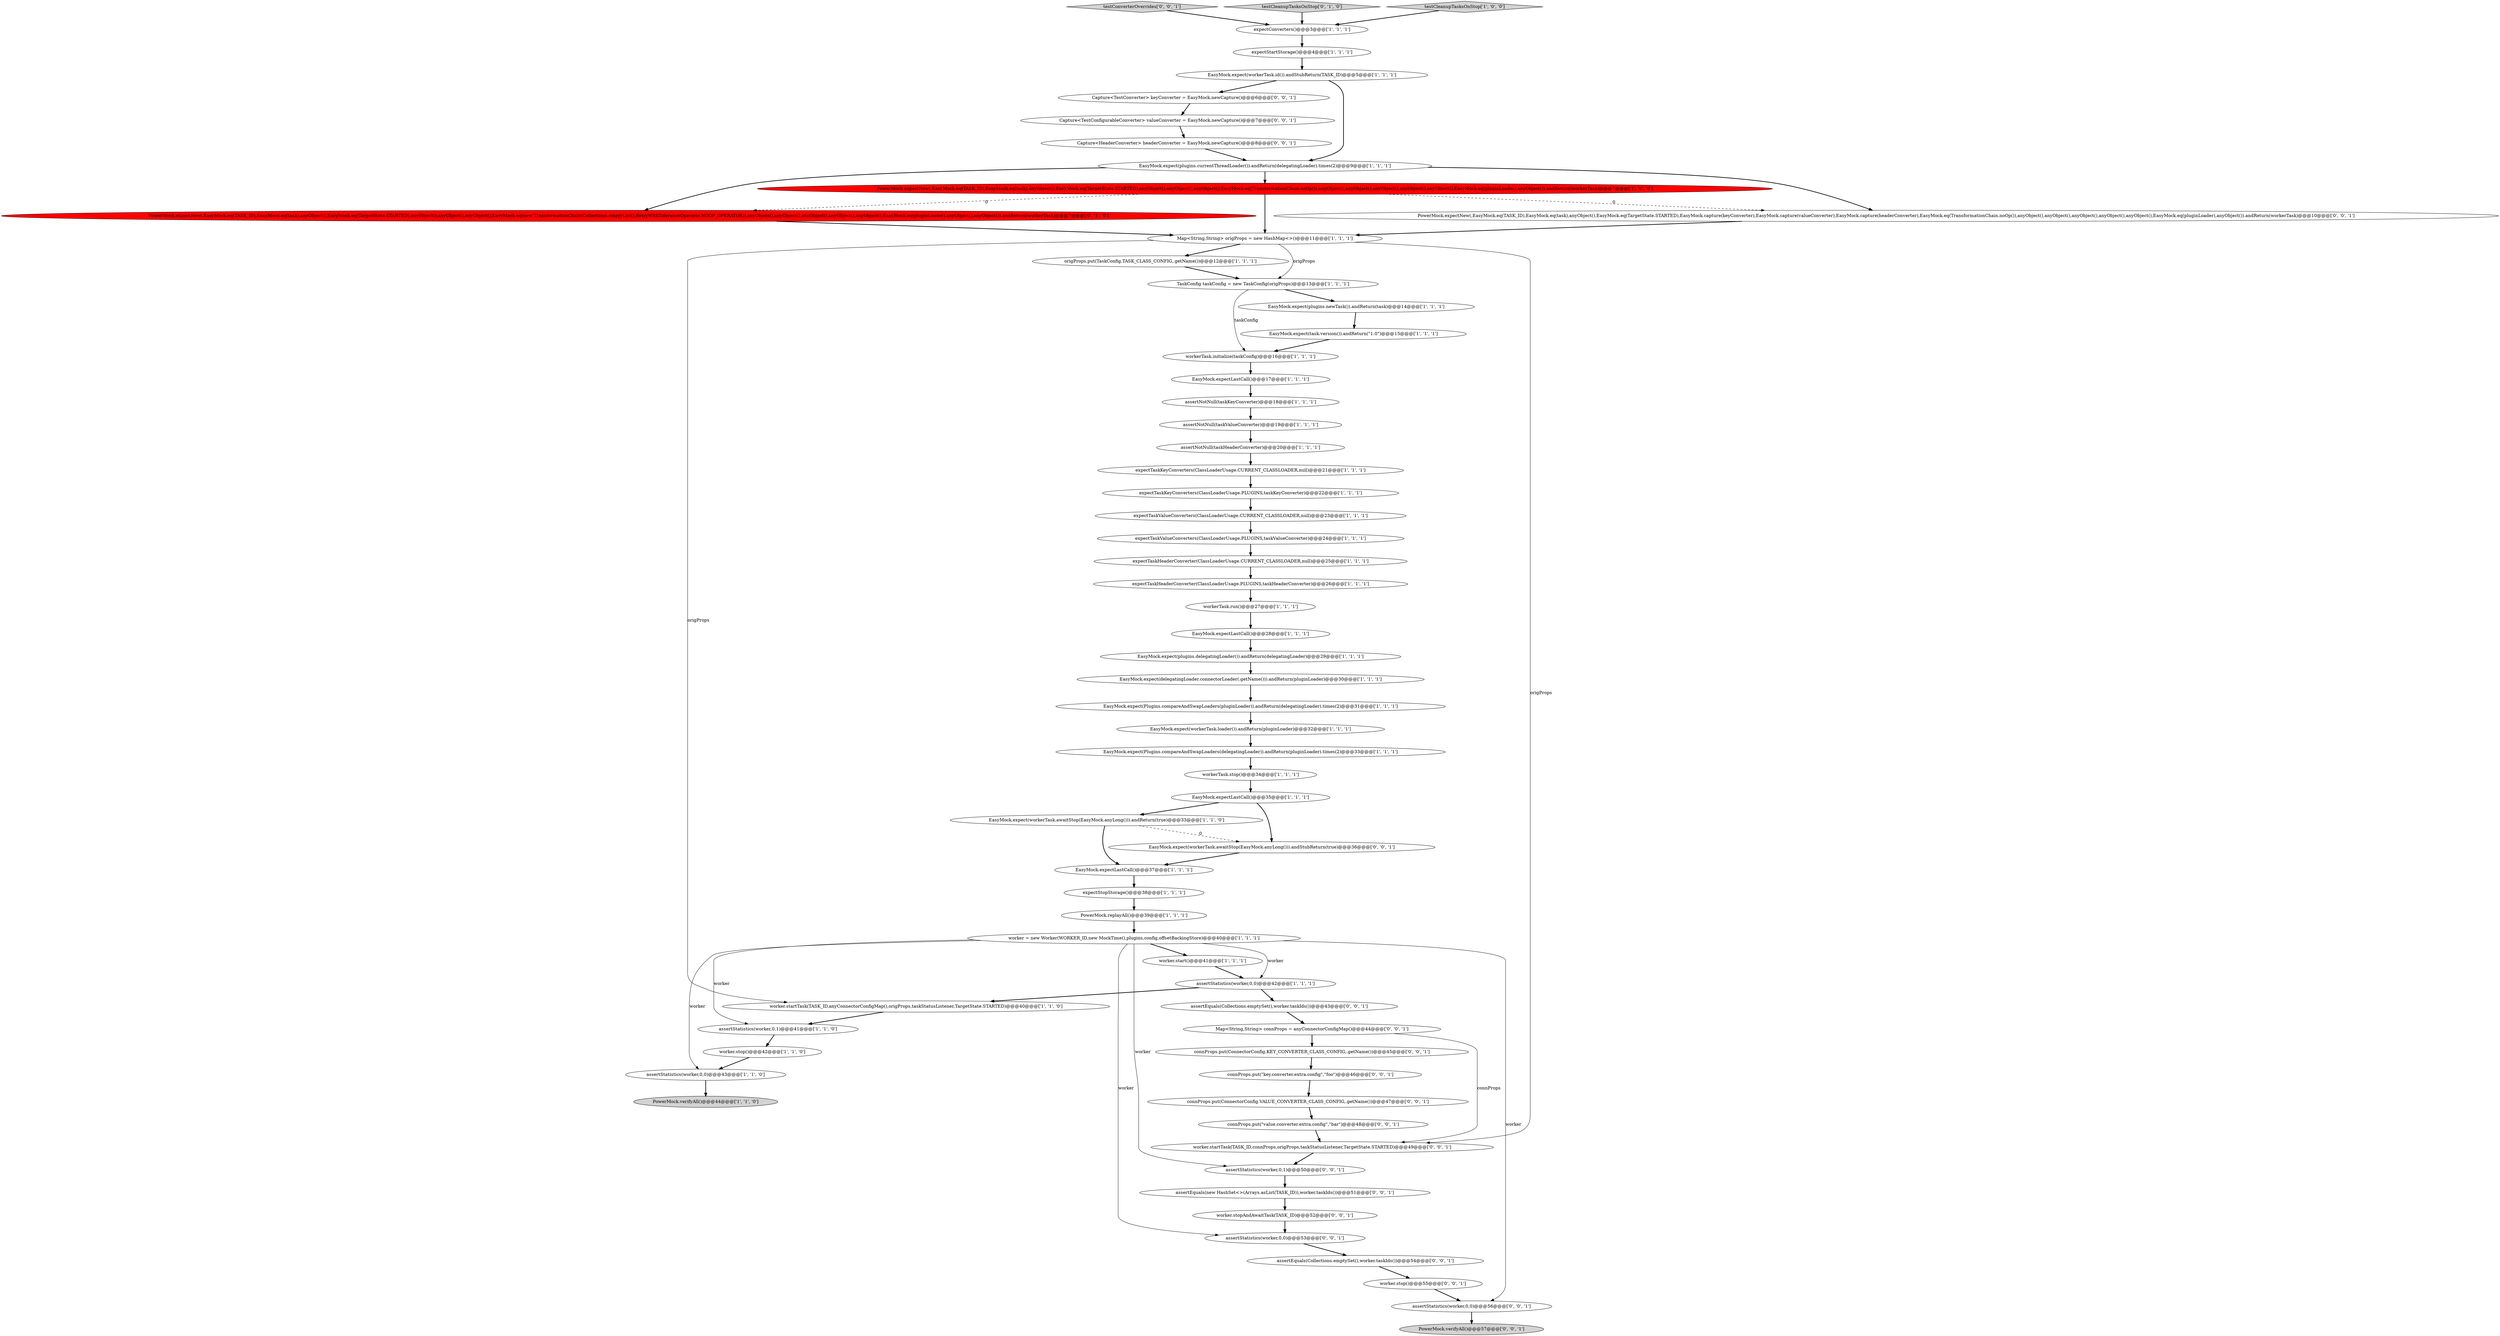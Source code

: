 digraph {
12 [style = filled, label = "PowerMock.expectNew(,EasyMock.eq(TASK_ID),EasyMock.eq(task),anyObject(),EasyMock.eq(TargetState.STARTED),anyObject(),anyObject(),anyObject(),EasyMock.eq(TransformationChain.noOp()),anyObject(),anyObject(),anyObject(),anyObject(),anyObject(),EasyMock.eq(pluginLoader),anyObject()).andReturn(workerTask)@@@7@@@['1', '0', '0']", fillcolor = red, shape = ellipse image = "AAA1AAABBB1BBB"];
45 [style = filled, label = "connProps.put(ConnectorConfig.KEY_CONVERTER_CLASS_CONFIG,.getName())@@@45@@@['0', '0', '1']", fillcolor = white, shape = ellipse image = "AAA0AAABBB3BBB"];
24 [style = filled, label = "expectTaskKeyConverters(ClassLoaderUsage.PLUGINS,taskKeyConverter)@@@22@@@['1', '1', '1']", fillcolor = white, shape = ellipse image = "AAA0AAABBB1BBB"];
5 [style = filled, label = "expectTaskValueConverters(ClassLoaderUsage.CURRENT_CLASSLOADER,null)@@@23@@@['1', '1', '1']", fillcolor = white, shape = ellipse image = "AAA0AAABBB1BBB"];
52 [style = filled, label = "worker.stop()@@@55@@@['0', '0', '1']", fillcolor = white, shape = ellipse image = "AAA0AAABBB3BBB"];
55 [style = filled, label = "Capture<TestConverter> keyConverter = EasyMock.newCapture()@@@6@@@['0', '0', '1']", fillcolor = white, shape = ellipse image = "AAA0AAABBB3BBB"];
21 [style = filled, label = "EasyMock.expectLastCall()@@@37@@@['1', '1', '1']", fillcolor = white, shape = ellipse image = "AAA0AAABBB1BBB"];
50 [style = filled, label = "testConverterOverrides['0', '0', '1']", fillcolor = lightgray, shape = diamond image = "AAA0AAABBB3BBB"];
57 [style = filled, label = "Map<String,String> connProps = anyConnectorConfigMap()@@@44@@@['0', '0', '1']", fillcolor = white, shape = ellipse image = "AAA0AAABBB3BBB"];
65 [style = filled, label = "assertStatistics(worker,0,0)@@@56@@@['0', '0', '1']", fillcolor = white, shape = ellipse image = "AAA0AAABBB3BBB"];
35 [style = filled, label = "assertStatistics(worker,0,0)@@@43@@@['1', '1', '0']", fillcolor = white, shape = ellipse image = "AAA0AAABBB1BBB"];
46 [style = filled, label = "connProps.put(\"key.converter.extra.config\",\"foo\")@@@46@@@['0', '0', '1']", fillcolor = white, shape = ellipse image = "AAA0AAABBB3BBB"];
1 [style = filled, label = "assertStatistics(worker,0,1)@@@41@@@['1', '1', '0']", fillcolor = white, shape = ellipse image = "AAA0AAABBB1BBB"];
38 [style = filled, label = "worker = new Worker(WORKER_ID,new MockTime(),plugins,config,offsetBackingStore)@@@40@@@['1', '1', '1']", fillcolor = white, shape = ellipse image = "AAA0AAABBB1BBB"];
47 [style = filled, label = "PowerMock.expectNew(,EasyMock.eq(TASK_ID),EasyMock.eq(task),anyObject(),EasyMock.eq(TargetState.STARTED),EasyMock.capture(keyConverter),EasyMock.capture(valueConverter),EasyMock.capture(headerConverter),EasyMock.eq(TransformationChain.noOp()),anyObject(),anyObject(),anyObject(),anyObject(),anyObject(),EasyMock.eq(pluginLoader),anyObject()).andReturn(workerTask)@@@10@@@['0', '0', '1']", fillcolor = white, shape = ellipse image = "AAA0AAABBB3BBB"];
23 [style = filled, label = "expectStopStorage()@@@38@@@['1', '1', '1']", fillcolor = white, shape = ellipse image = "AAA0AAABBB1BBB"];
15 [style = filled, label = "expectTaskValueConverters(ClassLoaderUsage.PLUGINS,taskValueConverter)@@@24@@@['1', '1', '1']", fillcolor = white, shape = ellipse image = "AAA0AAABBB1BBB"];
39 [style = filled, label = "expectStartStorage()@@@4@@@['1', '1', '1']", fillcolor = white, shape = ellipse image = "AAA0AAABBB1BBB"];
2 [style = filled, label = "EasyMock.expect(Plugins.compareAndSwapLoaders(pluginLoader)).andReturn(delegatingLoader).times(2)@@@31@@@['1', '1', '1']", fillcolor = white, shape = ellipse image = "AAA0AAABBB1BBB"];
62 [style = filled, label = "worker.stopAndAwaitTask(TASK_ID)@@@52@@@['0', '0', '1']", fillcolor = white, shape = ellipse image = "AAA0AAABBB3BBB"];
54 [style = filled, label = "assertEquals(new HashSet<>(Arrays.asList(TASK_ID)),worker.taskIds())@@@51@@@['0', '0', '1']", fillcolor = white, shape = ellipse image = "AAA0AAABBB3BBB"];
25 [style = filled, label = "TaskConfig taskConfig = new TaskConfig(origProps)@@@13@@@['1', '1', '1']", fillcolor = white, shape = ellipse image = "AAA0AAABBB1BBB"];
53 [style = filled, label = "assertEquals(Collections.emptySet(),worker.taskIds())@@@43@@@['0', '0', '1']", fillcolor = white, shape = ellipse image = "AAA0AAABBB3BBB"];
37 [style = filled, label = "EasyMock.expect(plugins.newTask()).andReturn(task)@@@14@@@['1', '1', '1']", fillcolor = white, shape = ellipse image = "AAA0AAABBB1BBB"];
22 [style = filled, label = "EasyMock.expect(plugins.delegatingLoader()).andReturn(delegatingLoader)@@@29@@@['1', '1', '1']", fillcolor = white, shape = ellipse image = "AAA0AAABBB1BBB"];
64 [style = filled, label = "connProps.put(\"value.converter.extra.config\",\"bar\")@@@48@@@['0', '0', '1']", fillcolor = white, shape = ellipse image = "AAA0AAABBB3BBB"];
4 [style = filled, label = "origProps.put(TaskConfig.TASK_CLASS_CONFIG,.getName())@@@12@@@['1', '1', '1']", fillcolor = white, shape = ellipse image = "AAA0AAABBB1BBB"];
36 [style = filled, label = "worker.stop()@@@42@@@['1', '1', '0']", fillcolor = white, shape = ellipse image = "AAA0AAABBB1BBB"];
43 [style = filled, label = "PowerMock.expectNew(,EasyMock.eq(TASK_ID),EasyMock.eq(task),anyObject(),EasyMock.eq(TargetState.STARTED),anyObject(),anyObject(),anyObject(),EasyMock.eq(new TransformationChain(Collections.emptyList(),RetryWithToleranceOperator.NOOP_OPERATOR)),anyObject(),anyObject(),anyObject(),anyObject(),anyObject(),EasyMock.eq(pluginLoader),anyObject(),anyObject()).andReturn(workerTask)@@@7@@@['0', '1', '0']", fillcolor = red, shape = ellipse image = "AAA1AAABBB2BBB"];
9 [style = filled, label = "EasyMock.expect(delegatingLoader.connectorLoader(.getName())).andReturn(pluginLoader)@@@30@@@['1', '1', '1']", fillcolor = white, shape = ellipse image = "AAA0AAABBB1BBB"];
31 [style = filled, label = "workerTask.stop()@@@34@@@['1', '1', '1']", fillcolor = white, shape = ellipse image = "AAA0AAABBB1BBB"];
28 [style = filled, label = "EasyMock.expect(workerTask.loader()).andReturn(pluginLoader)@@@32@@@['1', '1', '1']", fillcolor = white, shape = ellipse image = "AAA0AAABBB1BBB"];
60 [style = filled, label = "PowerMock.verifyAll()@@@57@@@['0', '0', '1']", fillcolor = lightgray, shape = ellipse image = "AAA0AAABBB3BBB"];
14 [style = filled, label = "expectTaskHeaderConverter(ClassLoaderUsage.PLUGINS,taskHeaderConverter)@@@26@@@['1', '1', '1']", fillcolor = white, shape = ellipse image = "AAA0AAABBB1BBB"];
41 [style = filled, label = "worker.start()@@@41@@@['1', '1', '1']", fillcolor = white, shape = ellipse image = "AAA0AAABBB1BBB"];
27 [style = filled, label = "worker.startTask(TASK_ID,anyConnectorConfigMap(),origProps,taskStatusListener,TargetState.STARTED)@@@40@@@['1', '1', '0']", fillcolor = white, shape = ellipse image = "AAA0AAABBB1BBB"];
40 [style = filled, label = "assertNotNull(taskKeyConverter)@@@18@@@['1', '1', '1']", fillcolor = white, shape = ellipse image = "AAA0AAABBB1BBB"];
30 [style = filled, label = "EasyMock.expectLastCall()@@@17@@@['1', '1', '1']", fillcolor = white, shape = ellipse image = "AAA0AAABBB1BBB"];
6 [style = filled, label = "PowerMock.verifyAll()@@@44@@@['1', '1', '0']", fillcolor = lightgray, shape = ellipse image = "AAA0AAABBB1BBB"];
44 [style = filled, label = "testCleanupTasksOnStop['0', '1', '0']", fillcolor = lightgray, shape = diamond image = "AAA0AAABBB2BBB"];
56 [style = filled, label = "connProps.put(ConnectorConfig.VALUE_CONVERTER_CLASS_CONFIG,.getName())@@@47@@@['0', '0', '1']", fillcolor = white, shape = ellipse image = "AAA0AAABBB3BBB"];
26 [style = filled, label = "workerTask.initialize(taskConfig)@@@16@@@['1', '1', '1']", fillcolor = white, shape = ellipse image = "AAA0AAABBB1BBB"];
58 [style = filled, label = "assertEquals(Collections.emptySet(),worker.taskIds())@@@54@@@['0', '0', '1']", fillcolor = white, shape = ellipse image = "AAA0AAABBB3BBB"];
20 [style = filled, label = "testCleanupTasksOnStop['1', '0', '0']", fillcolor = lightgray, shape = diamond image = "AAA0AAABBB1BBB"];
51 [style = filled, label = "EasyMock.expect(workerTask.awaitStop(EasyMock.anyLong())).andStubReturn(true)@@@36@@@['0', '0', '1']", fillcolor = white, shape = ellipse image = "AAA0AAABBB3BBB"];
61 [style = filled, label = "Capture<HeaderConverter> headerConverter = EasyMock.newCapture()@@@8@@@['0', '0', '1']", fillcolor = white, shape = ellipse image = "AAA0AAABBB3BBB"];
17 [style = filled, label = "workerTask.run()@@@27@@@['1', '1', '1']", fillcolor = white, shape = ellipse image = "AAA0AAABBB1BBB"];
34 [style = filled, label = "assertNotNull(taskValueConverter)@@@19@@@['1', '1', '1']", fillcolor = white, shape = ellipse image = "AAA0AAABBB1BBB"];
42 [style = filled, label = "expectTaskHeaderConverter(ClassLoaderUsage.CURRENT_CLASSLOADER,null)@@@25@@@['1', '1', '1']", fillcolor = white, shape = ellipse image = "AAA0AAABBB1BBB"];
16 [style = filled, label = "EasyMock.expect(workerTask.awaitStop(EasyMock.anyLong())).andReturn(true)@@@33@@@['1', '1', '0']", fillcolor = white, shape = ellipse image = "AAA0AAABBB1BBB"];
33 [style = filled, label = "EasyMock.expect(task.version()).andReturn(\"1.0\")@@@15@@@['1', '1', '1']", fillcolor = white, shape = ellipse image = "AAA0AAABBB1BBB"];
7 [style = filled, label = "expectConverters()@@@3@@@['1', '1', '1']", fillcolor = white, shape = ellipse image = "AAA0AAABBB1BBB"];
49 [style = filled, label = "Capture<TestConfigurableConverter> valueConverter = EasyMock.newCapture()@@@7@@@['0', '0', '1']", fillcolor = white, shape = ellipse image = "AAA0AAABBB3BBB"];
59 [style = filled, label = "worker.startTask(TASK_ID,connProps,origProps,taskStatusListener,TargetState.STARTED)@@@49@@@['0', '0', '1']", fillcolor = white, shape = ellipse image = "AAA0AAABBB3BBB"];
10 [style = filled, label = "EasyMock.expectLastCall()@@@28@@@['1', '1', '1']", fillcolor = white, shape = ellipse image = "AAA0AAABBB1BBB"];
32 [style = filled, label = "expectTaskKeyConverters(ClassLoaderUsage.CURRENT_CLASSLOADER,null)@@@21@@@['1', '1', '1']", fillcolor = white, shape = ellipse image = "AAA0AAABBB1BBB"];
29 [style = filled, label = "EasyMock.expect(workerTask.id()).andStubReturn(TASK_ID)@@@5@@@['1', '1', '1']", fillcolor = white, shape = ellipse image = "AAA0AAABBB1BBB"];
3 [style = filled, label = "EasyMock.expectLastCall()@@@35@@@['1', '1', '1']", fillcolor = white, shape = ellipse image = "AAA0AAABBB1BBB"];
11 [style = filled, label = "assertStatistics(worker,0,0)@@@42@@@['1', '1', '1']", fillcolor = white, shape = ellipse image = "AAA0AAABBB1BBB"];
48 [style = filled, label = "assertStatistics(worker,0,1)@@@50@@@['0', '0', '1']", fillcolor = white, shape = ellipse image = "AAA0AAABBB3BBB"];
63 [style = filled, label = "assertStatistics(worker,0,0)@@@53@@@['0', '0', '1']", fillcolor = white, shape = ellipse image = "AAA0AAABBB3BBB"];
0 [style = filled, label = "EasyMock.expect(plugins.currentThreadLoader()).andReturn(delegatingLoader).times(2)@@@9@@@['1', '1', '1']", fillcolor = white, shape = ellipse image = "AAA0AAABBB1BBB"];
18 [style = filled, label = "PowerMock.replayAll()@@@39@@@['1', '1', '1']", fillcolor = white, shape = ellipse image = "AAA0AAABBB1BBB"];
13 [style = filled, label = "Map<String,String> origProps = new HashMap<>()@@@11@@@['1', '1', '1']", fillcolor = white, shape = ellipse image = "AAA0AAABBB1BBB"];
19 [style = filled, label = "assertNotNull(taskHeaderConverter)@@@20@@@['1', '1', '1']", fillcolor = white, shape = ellipse image = "AAA0AAABBB1BBB"];
8 [style = filled, label = "EasyMock.expect(Plugins.compareAndSwapLoaders(delegatingLoader)).andReturn(pluginLoader).times(2)@@@33@@@['1', '1', '1']", fillcolor = white, shape = ellipse image = "AAA0AAABBB1BBB"];
18->38 [style = bold, label=""];
10->22 [style = bold, label=""];
17->10 [style = bold, label=""];
65->60 [style = bold, label=""];
27->1 [style = bold, label=""];
46->56 [style = bold, label=""];
4->25 [style = bold, label=""];
34->19 [style = bold, label=""];
8->31 [style = bold, label=""];
35->6 [style = bold, label=""];
9->2 [style = bold, label=""];
56->64 [style = bold, label=""];
38->1 [style = solid, label="worker"];
55->49 [style = bold, label=""];
53->57 [style = bold, label=""];
0->12 [style = bold, label=""];
0->43 [style = bold, label=""];
22->9 [style = bold, label=""];
51->21 [style = bold, label=""];
29->0 [style = bold, label=""];
62->63 [style = bold, label=""];
52->65 [style = bold, label=""];
44->7 [style = bold, label=""];
25->26 [style = solid, label="taskConfig"];
5->15 [style = bold, label=""];
54->62 [style = bold, label=""];
14->17 [style = bold, label=""];
50->7 [style = bold, label=""];
38->11 [style = solid, label="worker"];
38->65 [style = solid, label="worker"];
38->41 [style = bold, label=""];
40->34 [style = bold, label=""];
41->11 [style = bold, label=""];
3->16 [style = bold, label=""];
57->45 [style = bold, label=""];
49->61 [style = bold, label=""];
3->51 [style = bold, label=""];
1->36 [style = bold, label=""];
64->59 [style = bold, label=""];
47->13 [style = bold, label=""];
38->35 [style = solid, label="worker"];
38->63 [style = solid, label="worker"];
24->5 [style = bold, label=""];
33->26 [style = bold, label=""];
42->14 [style = bold, label=""];
26->30 [style = bold, label=""];
63->58 [style = bold, label=""];
11->53 [style = bold, label=""];
43->13 [style = bold, label=""];
48->54 [style = bold, label=""];
29->55 [style = bold, label=""];
12->13 [style = bold, label=""];
12->43 [style = dashed, label="0"];
16->51 [style = dashed, label="0"];
0->47 [style = bold, label=""];
19->32 [style = bold, label=""];
13->59 [style = solid, label="origProps"];
15->42 [style = bold, label=""];
7->39 [style = bold, label=""];
25->37 [style = bold, label=""];
16->21 [style = bold, label=""];
12->47 [style = dashed, label="0"];
28->8 [style = bold, label=""];
61->0 [style = bold, label=""];
30->40 [style = bold, label=""];
58->52 [style = bold, label=""];
45->46 [style = bold, label=""];
13->27 [style = solid, label="origProps"];
31->3 [style = bold, label=""];
37->33 [style = bold, label=""];
36->35 [style = bold, label=""];
20->7 [style = bold, label=""];
38->48 [style = solid, label="worker"];
32->24 [style = bold, label=""];
21->23 [style = bold, label=""];
2->28 [style = bold, label=""];
59->48 [style = bold, label=""];
23->18 [style = bold, label=""];
13->25 [style = solid, label="origProps"];
57->59 [style = solid, label="connProps"];
39->29 [style = bold, label=""];
11->27 [style = bold, label=""];
13->4 [style = bold, label=""];
}
